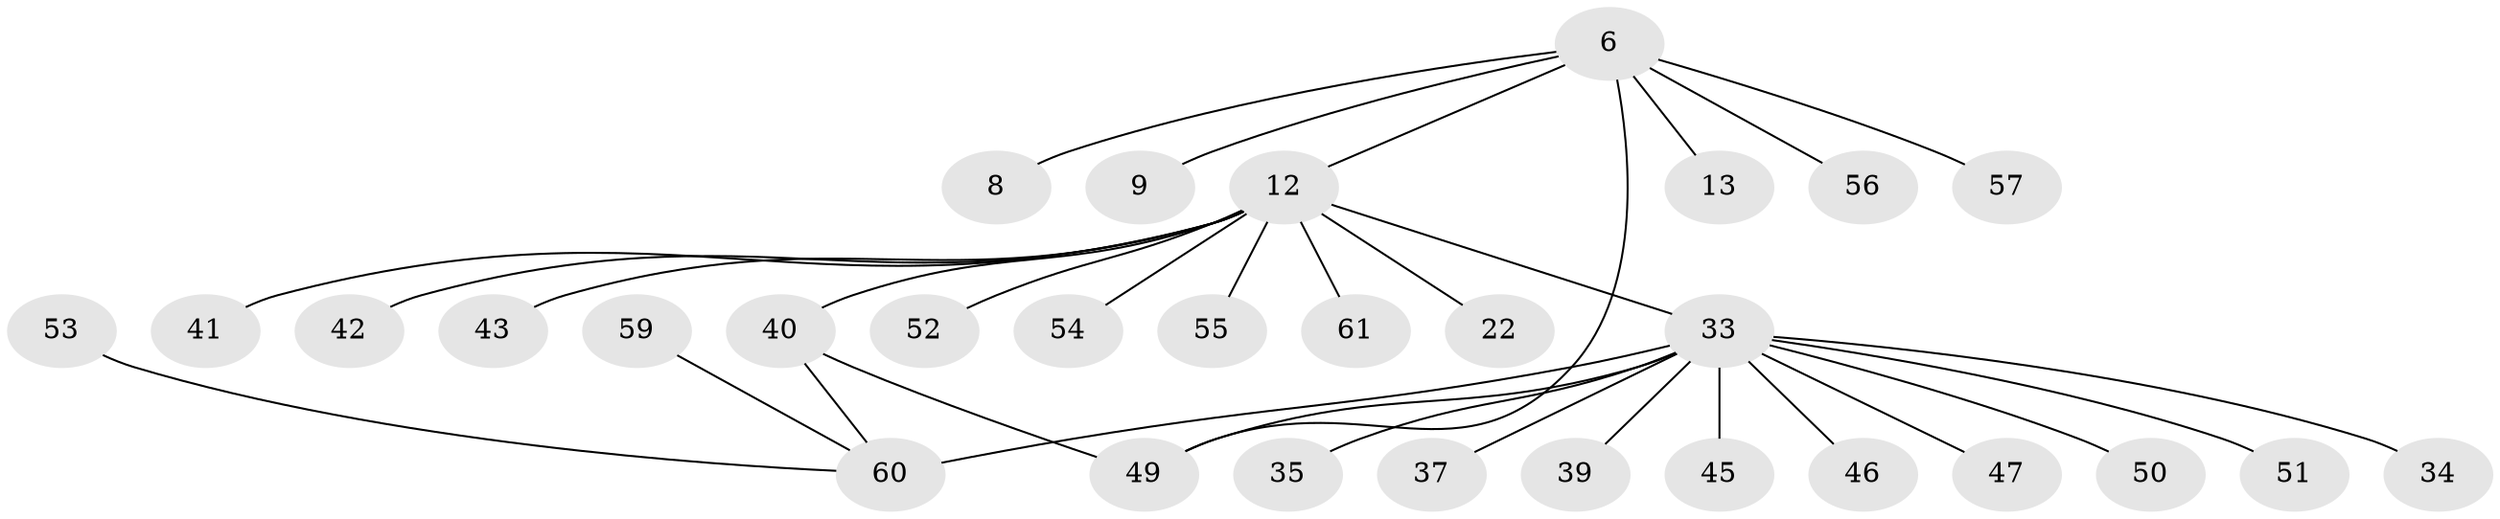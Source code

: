 // original degree distribution, {12: 0.01639344262295082, 9: 0.01639344262295082, 10: 0.01639344262295082, 3: 0.06557377049180328, 16: 0.01639344262295082, 1: 0.6065573770491803, 2: 0.18032786885245902, 7: 0.01639344262295082, 5: 0.01639344262295082, 4: 0.04918032786885246}
// Generated by graph-tools (version 1.1) at 2025/50/03/04/25 21:50:42]
// undirected, 30 vertices, 32 edges
graph export_dot {
graph [start="1"]
  node [color=gray90,style=filled];
  6 [super="+3"];
  8;
  9;
  12 [super="+2"];
  13;
  22;
  33 [super="+32"];
  34;
  35;
  37;
  39;
  40 [super="+30"];
  41;
  42;
  43;
  45;
  46;
  47;
  49 [super="+36+44"];
  50 [super="+19"];
  51;
  52;
  53;
  54;
  55;
  56;
  57 [super="+26+27"];
  59 [super="+58"];
  60 [super="+48+31"];
  61;
  6 -- 8;
  6 -- 9;
  6 -- 12 [weight=2];
  6 -- 13;
  6 -- 49 [weight=2];
  6 -- 56;
  6 -- 57;
  12 -- 22;
  12 -- 41;
  12 -- 42;
  12 -- 61;
  12 -- 43;
  12 -- 52;
  12 -- 54;
  12 -- 55;
  12 -- 33 [weight=2];
  12 -- 40 [weight=2];
  33 -- 34;
  33 -- 35;
  33 -- 37;
  33 -- 39;
  33 -- 45;
  33 -- 46;
  33 -- 47;
  33 -- 49;
  33 -- 50;
  33 -- 51;
  33 -- 60 [weight=3];
  40 -- 49;
  40 -- 60;
  53 -- 60;
  59 -- 60;
}
